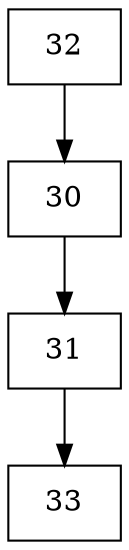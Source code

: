 digraph G {
  node [shape=record];
  node0 [label="{32}"];
  node0 -> node1;
  node1 [label="{30}"];
  node1 -> node2;
  node2 [label="{31}"];
  node2 -> node3;
  node3 [label="{33}"];
}
